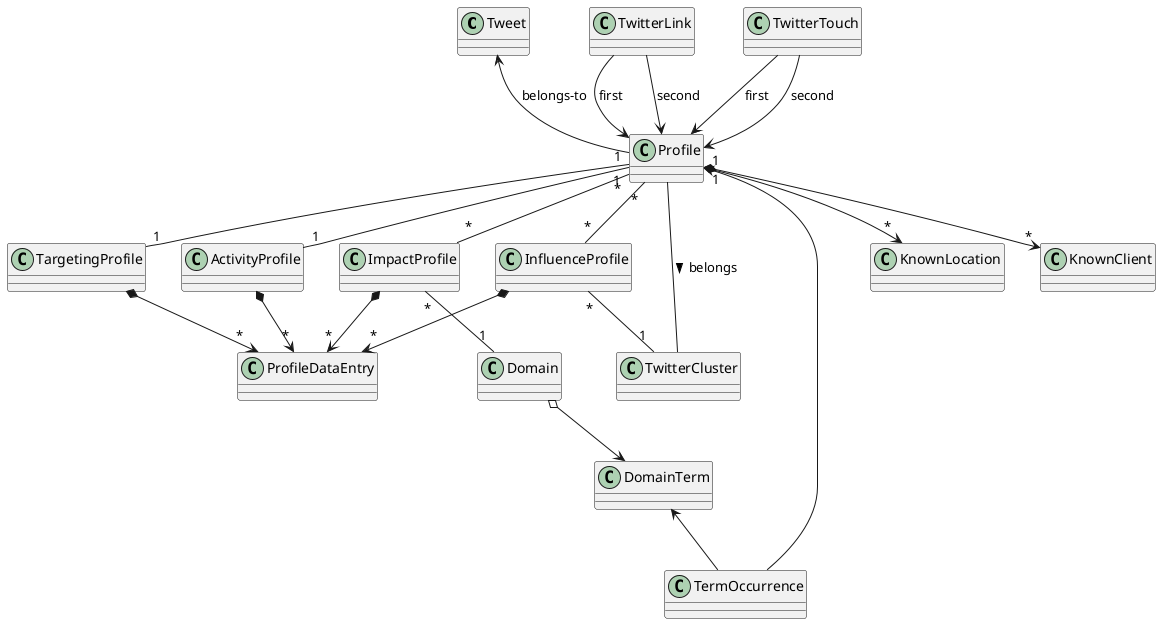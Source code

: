 @startuml
	class Tweet {

	}

	class Profile {

	}

	class TargetingProfile {

	}
	
	class InfluenceProfile {

	}

	class ImpactProfile {

	}

	class ActivityProfile {

	}

	class ProfileDataEntry {

	}

	class TwitterLink {

	}

	class KnownLocation {

	}

	class KnownClient {

	}

	class TermOccurrence {

	}
	
	class TwitterCluster {

	}

	class TwitterTouch {

	}

	class Domain {

	}

	class DomainTerm {

	}

	' twitter facts
	Tweet <-- Profile : belongs-to

	' user graph
	TwitterLink --> Profile : first
	TwitterLink --> Profile : second
	TwitterTouch --> Profile : first
	TwitterTouch --> Profile : second
	TwitterCluster -- Profile : < belongs

	' user stalk
	Profile "1" *--> "*" KnownLocation
	Profile "1" *--> "*" KnownClient

	' basic sentiment analysis
	Domain o--> DomainTerm
	DomainTerm <-- TermOccurrence
	TermOccurrence --> Profile

	' metrics
	Profile "*" -- "*" ImpactProfile
	ImpactProfile "*" -- "1" Domain
	ImpactProfile *--> "*" ProfileDataEntry

	Profile "*" -- "*" InfluenceProfile
	InfluenceProfile "*" -- "1" TwitterCluster
	InfluenceProfile *--> "*" ProfileDataEntry

	Profile "1" -- "1" TargetingProfile
	TargetingProfile *--> "*" ProfileDataEntry

	Profile "1" -- "1" ActivityProfile
	ActivityProfile *--> "*" ProfileDataEntry  

@enduml